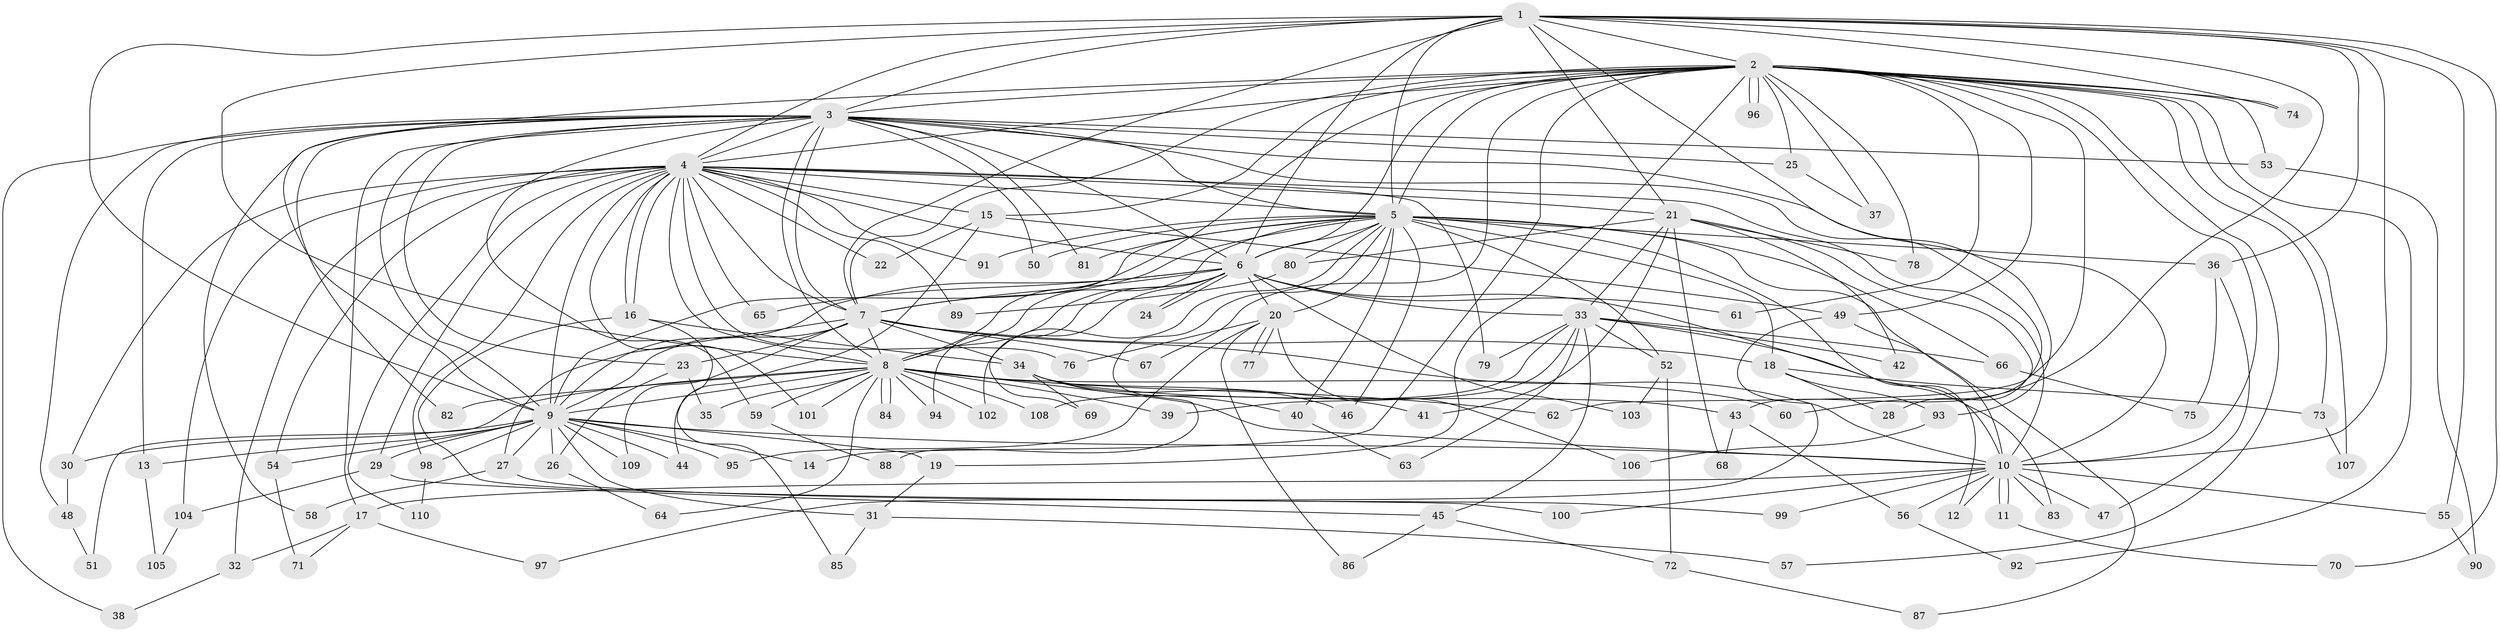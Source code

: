 // Generated by graph-tools (version 1.1) at 2025/13/03/09/25 04:13:49]
// undirected, 110 vertices, 245 edges
graph export_dot {
graph [start="1"]
  node [color=gray90,style=filled];
  1;
  2;
  3;
  4;
  5;
  6;
  7;
  8;
  9;
  10;
  11;
  12;
  13;
  14;
  15;
  16;
  17;
  18;
  19;
  20;
  21;
  22;
  23;
  24;
  25;
  26;
  27;
  28;
  29;
  30;
  31;
  32;
  33;
  34;
  35;
  36;
  37;
  38;
  39;
  40;
  41;
  42;
  43;
  44;
  45;
  46;
  47;
  48;
  49;
  50;
  51;
  52;
  53;
  54;
  55;
  56;
  57;
  58;
  59;
  60;
  61;
  62;
  63;
  64;
  65;
  66;
  67;
  68;
  69;
  70;
  71;
  72;
  73;
  74;
  75;
  76;
  77;
  78;
  79;
  80;
  81;
  82;
  83;
  84;
  85;
  86;
  87;
  88;
  89;
  90;
  91;
  92;
  93;
  94;
  95;
  96;
  97;
  98;
  99;
  100;
  101;
  102;
  103;
  104;
  105;
  106;
  107;
  108;
  109;
  110;
  1 -- 2;
  1 -- 3;
  1 -- 4;
  1 -- 5;
  1 -- 6;
  1 -- 7;
  1 -- 8;
  1 -- 9;
  1 -- 10;
  1 -- 21;
  1 -- 36;
  1 -- 55;
  1 -- 60;
  1 -- 70;
  1 -- 74;
  1 -- 93;
  2 -- 3;
  2 -- 4;
  2 -- 5;
  2 -- 6;
  2 -- 7;
  2 -- 8;
  2 -- 9;
  2 -- 10;
  2 -- 14;
  2 -- 15;
  2 -- 19;
  2 -- 25;
  2 -- 37;
  2 -- 49;
  2 -- 53;
  2 -- 57;
  2 -- 61;
  2 -- 62;
  2 -- 67;
  2 -- 73;
  2 -- 74;
  2 -- 78;
  2 -- 92;
  2 -- 96;
  2 -- 96;
  2 -- 107;
  3 -- 4;
  3 -- 5;
  3 -- 6;
  3 -- 7;
  3 -- 8;
  3 -- 9;
  3 -- 10;
  3 -- 13;
  3 -- 17;
  3 -- 23;
  3 -- 25;
  3 -- 38;
  3 -- 43;
  3 -- 48;
  3 -- 50;
  3 -- 53;
  3 -- 58;
  3 -- 59;
  3 -- 81;
  3 -- 82;
  4 -- 5;
  4 -- 6;
  4 -- 7;
  4 -- 8;
  4 -- 9;
  4 -- 10;
  4 -- 15;
  4 -- 16;
  4 -- 16;
  4 -- 21;
  4 -- 22;
  4 -- 29;
  4 -- 30;
  4 -- 32;
  4 -- 54;
  4 -- 65;
  4 -- 76;
  4 -- 79;
  4 -- 89;
  4 -- 91;
  4 -- 98;
  4 -- 101;
  4 -- 104;
  4 -- 110;
  5 -- 6;
  5 -- 7;
  5 -- 8;
  5 -- 9;
  5 -- 10;
  5 -- 12;
  5 -- 18;
  5 -- 20;
  5 -- 36;
  5 -- 40;
  5 -- 46;
  5 -- 50;
  5 -- 52;
  5 -- 66;
  5 -- 80;
  5 -- 81;
  5 -- 88;
  5 -- 91;
  5 -- 102;
  6 -- 7;
  6 -- 8;
  6 -- 9;
  6 -- 10;
  6 -- 20;
  6 -- 24;
  6 -- 24;
  6 -- 33;
  6 -- 61;
  6 -- 65;
  6 -- 69;
  6 -- 94;
  6 -- 103;
  7 -- 8;
  7 -- 9;
  7 -- 10;
  7 -- 18;
  7 -- 23;
  7 -- 27;
  7 -- 34;
  7 -- 67;
  7 -- 109;
  8 -- 9;
  8 -- 10;
  8 -- 35;
  8 -- 39;
  8 -- 41;
  8 -- 51;
  8 -- 59;
  8 -- 60;
  8 -- 62;
  8 -- 64;
  8 -- 82;
  8 -- 84;
  8 -- 84;
  8 -- 94;
  8 -- 101;
  8 -- 102;
  8 -- 108;
  9 -- 10;
  9 -- 13;
  9 -- 14;
  9 -- 19;
  9 -- 26;
  9 -- 27;
  9 -- 29;
  9 -- 30;
  9 -- 31;
  9 -- 44;
  9 -- 54;
  9 -- 95;
  9 -- 98;
  9 -- 109;
  10 -- 11;
  10 -- 11;
  10 -- 12;
  10 -- 17;
  10 -- 47;
  10 -- 55;
  10 -- 56;
  10 -- 83;
  10 -- 99;
  10 -- 100;
  11 -- 70;
  13 -- 105;
  15 -- 22;
  15 -- 44;
  15 -- 49;
  16 -- 34;
  16 -- 85;
  16 -- 100;
  17 -- 32;
  17 -- 71;
  17 -- 97;
  18 -- 28;
  18 -- 73;
  18 -- 93;
  19 -- 31;
  20 -- 76;
  20 -- 77;
  20 -- 77;
  20 -- 86;
  20 -- 95;
  20 -- 106;
  21 -- 28;
  21 -- 33;
  21 -- 41;
  21 -- 42;
  21 -- 68;
  21 -- 78;
  21 -- 80;
  23 -- 26;
  23 -- 35;
  25 -- 37;
  26 -- 64;
  27 -- 58;
  27 -- 99;
  29 -- 45;
  29 -- 104;
  30 -- 48;
  31 -- 57;
  31 -- 85;
  32 -- 38;
  33 -- 39;
  33 -- 42;
  33 -- 45;
  33 -- 52;
  33 -- 63;
  33 -- 66;
  33 -- 79;
  33 -- 83;
  33 -- 108;
  34 -- 40;
  34 -- 43;
  34 -- 46;
  34 -- 69;
  36 -- 47;
  36 -- 75;
  40 -- 63;
  43 -- 56;
  43 -- 68;
  45 -- 72;
  45 -- 86;
  48 -- 51;
  49 -- 87;
  49 -- 97;
  52 -- 72;
  52 -- 103;
  53 -- 90;
  54 -- 71;
  55 -- 90;
  56 -- 92;
  59 -- 88;
  66 -- 75;
  72 -- 87;
  73 -- 107;
  80 -- 89;
  93 -- 106;
  98 -- 110;
  104 -- 105;
}
